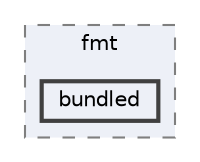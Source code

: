 digraph "bundled"
{
 // LATEX_PDF_SIZE
  bgcolor="transparent";
  edge [fontname=Helvetica,fontsize=10,labelfontname=Helvetica,labelfontsize=10];
  node [fontname=Helvetica,fontsize=10,shape=box,height=0.2,width=0.4];
  compound=true
  subgraph clusterdir_85fa2da21708816d1375fd12a7eb6aff {
    graph [ bgcolor="#edf0f7", pencolor="grey50", label="fmt", fontname=Helvetica,fontsize=10 style="filled,dashed", URL="dir_85fa2da21708816d1375fd12a7eb6aff.html",tooltip=""]
  dir_d1c5b6b473b169175f45e03530f40b4d [label="bundled", fillcolor="#edf0f7", color="grey25", style="filled,bold", URL="dir_d1c5b6b473b169175f45e03530f40b4d.html",tooltip=""];
  }
}
